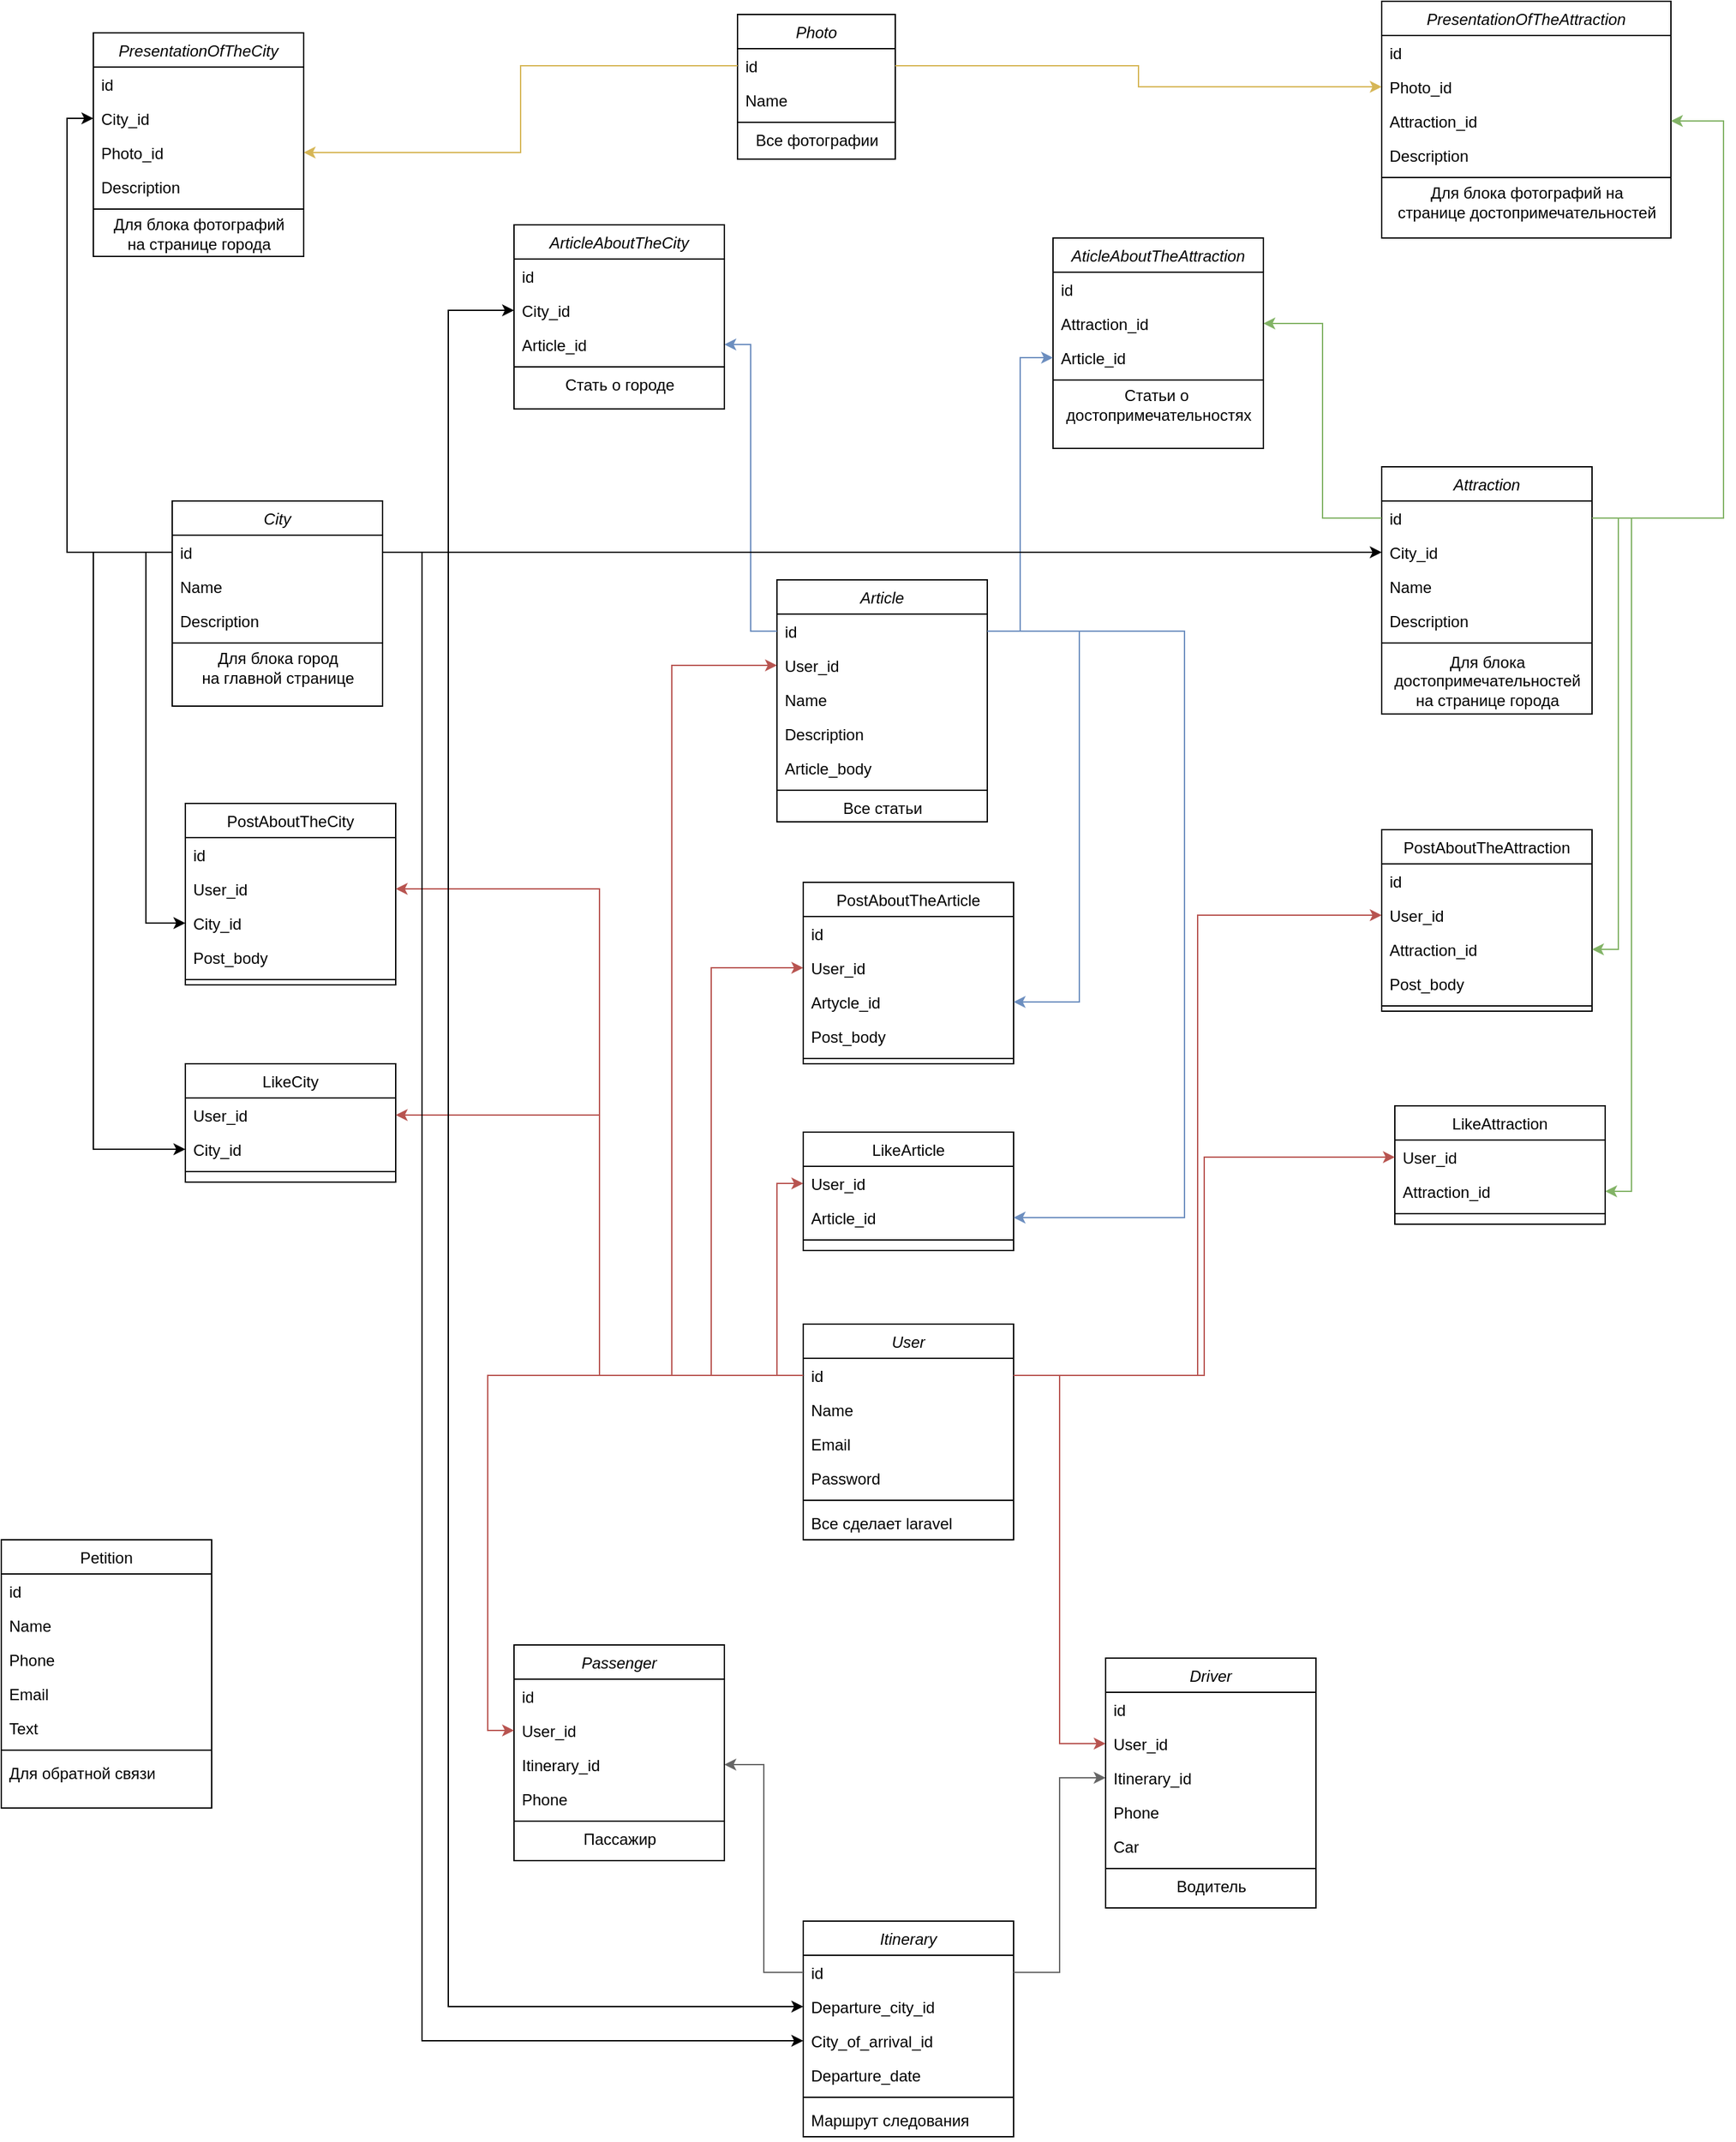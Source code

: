 <mxfile version="17.4.4" type="github">
  <diagram id="C5RBs43oDa-KdzZeNtuy" name="Page-1">
    <mxGraphModel dx="3422" dy="1358" grid="1" gridSize="10" guides="1" tooltips="1" connect="1" arrows="1" fold="1" page="1" pageScale="1" pageWidth="827" pageHeight="1169" math="0" shadow="0">
      <root>
        <mxCell id="WIyWlLk6GJQsqaUBKTNV-0" />
        <mxCell id="WIyWlLk6GJQsqaUBKTNV-1" parent="WIyWlLk6GJQsqaUBKTNV-0" />
        <mxCell id="zkfFHV4jXpPFQw0GAbJ--0" value="User" style="swimlane;fontStyle=2;align=center;verticalAlign=top;childLayout=stackLayout;horizontal=1;startSize=26;horizontalStack=0;resizeParent=1;resizeLast=0;collapsible=1;marginBottom=0;rounded=0;shadow=0;strokeWidth=1;" parent="WIyWlLk6GJQsqaUBKTNV-1" vertex="1">
          <mxGeometry x="80" y="1026" width="160" height="164" as="geometry">
            <mxRectangle x="230" y="140" width="160" height="26" as="alternateBounds" />
          </mxGeometry>
        </mxCell>
        <mxCell id="zkfFHV4jXpPFQw0GAbJ--1" value="id" style="text;align=left;verticalAlign=top;spacingLeft=4;spacingRight=4;overflow=hidden;rotatable=0;points=[[0,0.5],[1,0.5]];portConstraint=eastwest;" parent="zkfFHV4jXpPFQw0GAbJ--0" vertex="1">
          <mxGeometry y="26" width="160" height="26" as="geometry" />
        </mxCell>
        <mxCell id="vi7DNOKmb1YOygzxf6h8-87" value="Name" style="text;align=left;verticalAlign=top;spacingLeft=4;spacingRight=4;overflow=hidden;rotatable=0;points=[[0,0.5],[1,0.5]];portConstraint=eastwest;" vertex="1" parent="zkfFHV4jXpPFQw0GAbJ--0">
          <mxGeometry y="52" width="160" height="26" as="geometry" />
        </mxCell>
        <mxCell id="zkfFHV4jXpPFQw0GAbJ--3" value="Email " style="text;align=left;verticalAlign=top;spacingLeft=4;spacingRight=4;overflow=hidden;rotatable=0;points=[[0,0.5],[1,0.5]];portConstraint=eastwest;rounded=0;shadow=0;html=0;" parent="zkfFHV4jXpPFQw0GAbJ--0" vertex="1">
          <mxGeometry y="78" width="160" height="26" as="geometry" />
        </mxCell>
        <mxCell id="zkfFHV4jXpPFQw0GAbJ--2" value="Password" style="text;align=left;verticalAlign=top;spacingLeft=4;spacingRight=4;overflow=hidden;rotatable=0;points=[[0,0.5],[1,0.5]];portConstraint=eastwest;rounded=0;shadow=0;html=0;" parent="zkfFHV4jXpPFQw0GAbJ--0" vertex="1">
          <mxGeometry y="104" width="160" height="26" as="geometry" />
        </mxCell>
        <mxCell id="zkfFHV4jXpPFQw0GAbJ--4" value="" style="line;html=1;strokeWidth=1;align=left;verticalAlign=middle;spacingTop=-1;spacingLeft=3;spacingRight=3;rotatable=0;labelPosition=right;points=[];portConstraint=eastwest;" parent="zkfFHV4jXpPFQw0GAbJ--0" vertex="1">
          <mxGeometry y="130" width="160" height="8" as="geometry" />
        </mxCell>
        <mxCell id="zkfFHV4jXpPFQw0GAbJ--5" value="Все сделает laravel" style="text;align=left;verticalAlign=top;spacingLeft=4;spacingRight=4;overflow=hidden;rotatable=0;points=[[0,0.5],[1,0.5]];portConstraint=eastwest;" parent="zkfFHV4jXpPFQw0GAbJ--0" vertex="1">
          <mxGeometry y="138" width="160" height="26" as="geometry" />
        </mxCell>
        <mxCell id="zkfFHV4jXpPFQw0GAbJ--6" value="LikeCity" style="swimlane;fontStyle=0;align=center;verticalAlign=top;childLayout=stackLayout;horizontal=1;startSize=26;horizontalStack=0;resizeParent=1;resizeLast=0;collapsible=1;marginBottom=0;rounded=0;shadow=0;strokeWidth=1;" parent="WIyWlLk6GJQsqaUBKTNV-1" vertex="1">
          <mxGeometry x="-390" y="828" width="160" height="90" as="geometry">
            <mxRectangle x="130" y="380" width="160" height="26" as="alternateBounds" />
          </mxGeometry>
        </mxCell>
        <mxCell id="zkfFHV4jXpPFQw0GAbJ--7" value="User_id" style="text;align=left;verticalAlign=top;spacingLeft=4;spacingRight=4;overflow=hidden;rotatable=0;points=[[0,0.5],[1,0.5]];portConstraint=eastwest;" parent="zkfFHV4jXpPFQw0GAbJ--6" vertex="1">
          <mxGeometry y="26" width="160" height="26" as="geometry" />
        </mxCell>
        <mxCell id="zkfFHV4jXpPFQw0GAbJ--8" value="City_id" style="text;align=left;verticalAlign=top;spacingLeft=4;spacingRight=4;overflow=hidden;rotatable=0;points=[[0,0.5],[1,0.5]];portConstraint=eastwest;rounded=0;shadow=0;html=0;" parent="zkfFHV4jXpPFQw0GAbJ--6" vertex="1">
          <mxGeometry y="52" width="160" height="26" as="geometry" />
        </mxCell>
        <mxCell id="zkfFHV4jXpPFQw0GAbJ--9" value="" style="line;html=1;strokeWidth=1;align=left;verticalAlign=middle;spacingTop=-1;spacingLeft=3;spacingRight=3;rotatable=0;labelPosition=right;points=[];portConstraint=eastwest;" parent="zkfFHV4jXpPFQw0GAbJ--6" vertex="1">
          <mxGeometry y="78" width="160" height="8" as="geometry" />
        </mxCell>
        <mxCell id="zkfFHV4jXpPFQw0GAbJ--17" value="Petition" style="swimlane;fontStyle=0;align=center;verticalAlign=top;childLayout=stackLayout;horizontal=1;startSize=26;horizontalStack=0;resizeParent=1;resizeLast=0;collapsible=1;marginBottom=0;rounded=0;shadow=0;strokeWidth=1;" parent="WIyWlLk6GJQsqaUBKTNV-1" vertex="1">
          <mxGeometry x="-530" y="1190" width="160" height="204" as="geometry">
            <mxRectangle x="550" y="140" width="160" height="26" as="alternateBounds" />
          </mxGeometry>
        </mxCell>
        <mxCell id="zkfFHV4jXpPFQw0GAbJ--18" value="id" style="text;align=left;verticalAlign=top;spacingLeft=4;spacingRight=4;overflow=hidden;rotatable=0;points=[[0,0.5],[1,0.5]];portConstraint=eastwest;" parent="zkfFHV4jXpPFQw0GAbJ--17" vertex="1">
          <mxGeometry y="26" width="160" height="26" as="geometry" />
        </mxCell>
        <mxCell id="vi7DNOKmb1YOygzxf6h8-97" value="Name" style="text;align=left;verticalAlign=top;spacingLeft=4;spacingRight=4;overflow=hidden;rotatable=0;points=[[0,0.5],[1,0.5]];portConstraint=eastwest;rounded=0;shadow=0;html=0;" vertex="1" parent="zkfFHV4jXpPFQw0GAbJ--17">
          <mxGeometry y="52" width="160" height="26" as="geometry" />
        </mxCell>
        <mxCell id="zkfFHV4jXpPFQw0GAbJ--19" value="Phone" style="text;align=left;verticalAlign=top;spacingLeft=4;spacingRight=4;overflow=hidden;rotatable=0;points=[[0,0.5],[1,0.5]];portConstraint=eastwest;rounded=0;shadow=0;html=0;" parent="zkfFHV4jXpPFQw0GAbJ--17" vertex="1">
          <mxGeometry y="78" width="160" height="26" as="geometry" />
        </mxCell>
        <mxCell id="zkfFHV4jXpPFQw0GAbJ--20" value="Email" style="text;align=left;verticalAlign=top;spacingLeft=4;spacingRight=4;overflow=hidden;rotatable=0;points=[[0,0.5],[1,0.5]];portConstraint=eastwest;rounded=0;shadow=0;html=0;" parent="zkfFHV4jXpPFQw0GAbJ--17" vertex="1">
          <mxGeometry y="104" width="160" height="26" as="geometry" />
        </mxCell>
        <mxCell id="zkfFHV4jXpPFQw0GAbJ--21" value="Text" style="text;align=left;verticalAlign=top;spacingLeft=4;spacingRight=4;overflow=hidden;rotatable=0;points=[[0,0.5],[1,0.5]];portConstraint=eastwest;rounded=0;shadow=0;html=0;" parent="zkfFHV4jXpPFQw0GAbJ--17" vertex="1">
          <mxGeometry y="130" width="160" height="26" as="geometry" />
        </mxCell>
        <mxCell id="zkfFHV4jXpPFQw0GAbJ--23" value="" style="line;html=1;strokeWidth=1;align=left;verticalAlign=middle;spacingTop=-1;spacingLeft=3;spacingRight=3;rotatable=0;labelPosition=right;points=[];portConstraint=eastwest;" parent="zkfFHV4jXpPFQw0GAbJ--17" vertex="1">
          <mxGeometry y="156" width="160" height="8" as="geometry" />
        </mxCell>
        <mxCell id="zkfFHV4jXpPFQw0GAbJ--25" value="Для обратной связи" style="text;align=left;verticalAlign=top;spacingLeft=4;spacingRight=4;overflow=hidden;rotatable=0;points=[[0,0.5],[1,0.5]];portConstraint=eastwest;" parent="zkfFHV4jXpPFQw0GAbJ--17" vertex="1">
          <mxGeometry y="164" width="160" height="26" as="geometry" />
        </mxCell>
        <mxCell id="vi7DNOKmb1YOygzxf6h8-1" value="City" style="swimlane;fontStyle=2;align=center;verticalAlign=top;childLayout=stackLayout;horizontal=1;startSize=26;horizontalStack=0;resizeParent=1;resizeLast=0;collapsible=1;marginBottom=0;rounded=0;shadow=0;strokeWidth=1;" vertex="1" parent="WIyWlLk6GJQsqaUBKTNV-1">
          <mxGeometry x="-400" y="400" width="160" height="156" as="geometry">
            <mxRectangle x="230" y="140" width="160" height="26" as="alternateBounds" />
          </mxGeometry>
        </mxCell>
        <mxCell id="vi7DNOKmb1YOygzxf6h8-39" value="id" style="text;align=left;verticalAlign=top;spacingLeft=4;spacingRight=4;overflow=hidden;rotatable=0;points=[[0,0.5],[1,0.5]];portConstraint=eastwest;" vertex="1" parent="vi7DNOKmb1YOygzxf6h8-1">
          <mxGeometry y="26" width="160" height="26" as="geometry" />
        </mxCell>
        <mxCell id="vi7DNOKmb1YOygzxf6h8-2" value="Name" style="text;align=left;verticalAlign=top;spacingLeft=4;spacingRight=4;overflow=hidden;rotatable=0;points=[[0,0.5],[1,0.5]];portConstraint=eastwest;" vertex="1" parent="vi7DNOKmb1YOygzxf6h8-1">
          <mxGeometry y="52" width="160" height="26" as="geometry" />
        </mxCell>
        <mxCell id="vi7DNOKmb1YOygzxf6h8-3" value="Description" style="text;align=left;verticalAlign=top;spacingLeft=4;spacingRight=4;overflow=hidden;rotatable=0;points=[[0,0.5],[1,0.5]];portConstraint=eastwest;rounded=0;shadow=0;html=0;" vertex="1" parent="vi7DNOKmb1YOygzxf6h8-1">
          <mxGeometry y="78" width="160" height="26" as="geometry" />
        </mxCell>
        <mxCell id="vi7DNOKmb1YOygzxf6h8-5" value="" style="line;html=1;strokeWidth=1;align=left;verticalAlign=middle;spacingTop=-1;spacingLeft=3;spacingRight=3;rotatable=0;labelPosition=right;points=[];portConstraint=eastwest;" vertex="1" parent="vi7DNOKmb1YOygzxf6h8-1">
          <mxGeometry y="104" width="160" height="8" as="geometry" />
        </mxCell>
        <mxCell id="vi7DNOKmb1YOygzxf6h8-49" value="Для блока&amp;nbsp;город &lt;br&gt;на главной странице" style="text;html=1;align=center;verticalAlign=middle;resizable=0;points=[];autosize=1;strokeColor=none;fillColor=none;" vertex="1" parent="vi7DNOKmb1YOygzxf6h8-1">
          <mxGeometry y="112" width="160" height="30" as="geometry" />
        </mxCell>
        <mxCell id="vi7DNOKmb1YOygzxf6h8-7" value="Photo" style="swimlane;fontStyle=2;align=center;verticalAlign=top;childLayout=stackLayout;horizontal=1;startSize=26;horizontalStack=0;resizeParent=1;resizeLast=0;collapsible=1;marginBottom=0;rounded=0;shadow=0;strokeWidth=1;" vertex="1" parent="WIyWlLk6GJQsqaUBKTNV-1">
          <mxGeometry x="30" y="30" width="120" height="110" as="geometry">
            <mxRectangle x="230" y="140" width="160" height="26" as="alternateBounds" />
          </mxGeometry>
        </mxCell>
        <mxCell id="vi7DNOKmb1YOygzxf6h8-42" value="id" style="text;align=left;verticalAlign=top;spacingLeft=4;spacingRight=4;overflow=hidden;rotatable=0;points=[[0,0.5],[1,0.5]];portConstraint=eastwest;" vertex="1" parent="vi7DNOKmb1YOygzxf6h8-7">
          <mxGeometry y="26" width="120" height="26" as="geometry" />
        </mxCell>
        <mxCell id="vi7DNOKmb1YOygzxf6h8-8" value="Name" style="text;align=left;verticalAlign=top;spacingLeft=4;spacingRight=4;overflow=hidden;rotatable=0;points=[[0,0.5],[1,0.5]];portConstraint=eastwest;" vertex="1" parent="vi7DNOKmb1YOygzxf6h8-7">
          <mxGeometry y="52" width="120" height="26" as="geometry" />
        </mxCell>
        <mxCell id="vi7DNOKmb1YOygzxf6h8-11" value="" style="line;html=1;strokeWidth=1;align=left;verticalAlign=middle;spacingTop=-1;spacingLeft=3;spacingRight=3;rotatable=0;labelPosition=right;points=[];portConstraint=eastwest;" vertex="1" parent="vi7DNOKmb1YOygzxf6h8-7">
          <mxGeometry y="78" width="120" height="8" as="geometry" />
        </mxCell>
        <mxCell id="vi7DNOKmb1YOygzxf6h8-78" value="Все фотографии" style="text;html=1;align=center;verticalAlign=middle;resizable=0;points=[];autosize=1;strokeColor=none;fillColor=none;" vertex="1" parent="vi7DNOKmb1YOygzxf6h8-7">
          <mxGeometry y="86" width="120" height="20" as="geometry" />
        </mxCell>
        <mxCell id="vi7DNOKmb1YOygzxf6h8-12" value="Attraction" style="swimlane;fontStyle=2;align=center;verticalAlign=top;childLayout=stackLayout;horizontal=1;startSize=26;horizontalStack=0;resizeParent=1;resizeLast=0;collapsible=1;marginBottom=0;rounded=0;shadow=0;strokeWidth=1;" vertex="1" parent="WIyWlLk6GJQsqaUBKTNV-1">
          <mxGeometry x="520" y="374" width="160" height="188" as="geometry">
            <mxRectangle x="230" y="140" width="160" height="26" as="alternateBounds" />
          </mxGeometry>
        </mxCell>
        <mxCell id="vi7DNOKmb1YOygzxf6h8-40" value="id" style="text;align=left;verticalAlign=top;spacingLeft=4;spacingRight=4;overflow=hidden;rotatable=0;points=[[0,0.5],[1,0.5]];portConstraint=eastwest;" vertex="1" parent="vi7DNOKmb1YOygzxf6h8-12">
          <mxGeometry y="26" width="160" height="26" as="geometry" />
        </mxCell>
        <mxCell id="vi7DNOKmb1YOygzxf6h8-22" value="City_id" style="text;align=left;verticalAlign=top;spacingLeft=4;spacingRight=4;overflow=hidden;rotatable=0;points=[[0,0.5],[1,0.5]];portConstraint=eastwest;rounded=0;shadow=0;html=0;" vertex="1" parent="vi7DNOKmb1YOygzxf6h8-12">
          <mxGeometry y="52" width="160" height="26" as="geometry" />
        </mxCell>
        <mxCell id="vi7DNOKmb1YOygzxf6h8-13" value="Name" style="text;align=left;verticalAlign=top;spacingLeft=4;spacingRight=4;overflow=hidden;rotatable=0;points=[[0,0.5],[1,0.5]];portConstraint=eastwest;" vertex="1" parent="vi7DNOKmb1YOygzxf6h8-12">
          <mxGeometry y="78" width="160" height="26" as="geometry" />
        </mxCell>
        <mxCell id="vi7DNOKmb1YOygzxf6h8-14" value="Description" style="text;align=left;verticalAlign=top;spacingLeft=4;spacingRight=4;overflow=hidden;rotatable=0;points=[[0,0.5],[1,0.5]];portConstraint=eastwest;rounded=0;shadow=0;html=0;" vertex="1" parent="vi7DNOKmb1YOygzxf6h8-12">
          <mxGeometry y="104" width="160" height="26" as="geometry" />
        </mxCell>
        <mxCell id="vi7DNOKmb1YOygzxf6h8-16" value="" style="line;html=1;strokeWidth=1;align=left;verticalAlign=middle;spacingTop=-1;spacingLeft=3;spacingRight=3;rotatable=0;labelPosition=right;points=[];portConstraint=eastwest;" vertex="1" parent="vi7DNOKmb1YOygzxf6h8-12">
          <mxGeometry y="130" width="160" height="8" as="geometry" />
        </mxCell>
        <mxCell id="vi7DNOKmb1YOygzxf6h8-68" value="Для блока &lt;br&gt;достопримечательностей&lt;br&gt;на странице города" style="text;html=1;align=center;verticalAlign=middle;resizable=0;points=[];autosize=1;strokeColor=none;fillColor=none;" vertex="1" parent="vi7DNOKmb1YOygzxf6h8-12">
          <mxGeometry y="138" width="160" height="50" as="geometry" />
        </mxCell>
        <mxCell id="vi7DNOKmb1YOygzxf6h8-17" value="Article" style="swimlane;fontStyle=2;align=center;verticalAlign=top;childLayout=stackLayout;horizontal=1;startSize=26;horizontalStack=0;resizeParent=1;resizeLast=0;collapsible=1;marginBottom=0;rounded=0;shadow=0;strokeWidth=1;" vertex="1" parent="WIyWlLk6GJQsqaUBKTNV-1">
          <mxGeometry x="60" y="460" width="160" height="184" as="geometry">
            <mxRectangle x="230" y="140" width="160" height="26" as="alternateBounds" />
          </mxGeometry>
        </mxCell>
        <mxCell id="vi7DNOKmb1YOygzxf6h8-43" value="id" style="text;align=left;verticalAlign=top;spacingLeft=4;spacingRight=4;overflow=hidden;rotatable=0;points=[[0,0.5],[1,0.5]];portConstraint=eastwest;" vertex="1" parent="vi7DNOKmb1YOygzxf6h8-17">
          <mxGeometry y="26" width="160" height="26" as="geometry" />
        </mxCell>
        <mxCell id="vi7DNOKmb1YOygzxf6h8-149" value="User_id" style="text;align=left;verticalAlign=top;spacingLeft=4;spacingRight=4;overflow=hidden;rotatable=0;points=[[0,0.5],[1,0.5]];portConstraint=eastwest;" vertex="1" parent="vi7DNOKmb1YOygzxf6h8-17">
          <mxGeometry y="52" width="160" height="26" as="geometry" />
        </mxCell>
        <mxCell id="vi7DNOKmb1YOygzxf6h8-18" value="Name" style="text;align=left;verticalAlign=top;spacingLeft=4;spacingRight=4;overflow=hidden;rotatable=0;points=[[0,0.5],[1,0.5]];portConstraint=eastwest;" vertex="1" parent="vi7DNOKmb1YOygzxf6h8-17">
          <mxGeometry y="78" width="160" height="26" as="geometry" />
        </mxCell>
        <mxCell id="vi7DNOKmb1YOygzxf6h8-19" value="Description" style="text;align=left;verticalAlign=top;spacingLeft=4;spacingRight=4;overflow=hidden;rotatable=0;points=[[0,0.5],[1,0.5]];portConstraint=eastwest;rounded=0;shadow=0;html=0;" vertex="1" parent="vi7DNOKmb1YOygzxf6h8-17">
          <mxGeometry y="104" width="160" height="26" as="geometry" />
        </mxCell>
        <mxCell id="vi7DNOKmb1YOygzxf6h8-20" value="Article_body" style="text;align=left;verticalAlign=top;spacingLeft=4;spacingRight=4;overflow=hidden;rotatable=0;points=[[0,0.5],[1,0.5]];portConstraint=eastwest;rounded=0;shadow=0;html=0;" vertex="1" parent="vi7DNOKmb1YOygzxf6h8-17">
          <mxGeometry y="130" width="160" height="26" as="geometry" />
        </mxCell>
        <mxCell id="vi7DNOKmb1YOygzxf6h8-21" value="" style="line;html=1;strokeWidth=1;align=left;verticalAlign=middle;spacingTop=-1;spacingLeft=3;spacingRight=3;rotatable=0;labelPosition=right;points=[];portConstraint=eastwest;" vertex="1" parent="vi7DNOKmb1YOygzxf6h8-17">
          <mxGeometry y="156" width="160" height="8" as="geometry" />
        </mxCell>
        <mxCell id="vi7DNOKmb1YOygzxf6h8-79" value="Все статьи" style="text;html=1;align=center;verticalAlign=middle;resizable=0;points=[];autosize=1;strokeColor=none;fillColor=none;" vertex="1" parent="vi7DNOKmb1YOygzxf6h8-17">
          <mxGeometry y="164" width="160" height="20" as="geometry" />
        </mxCell>
        <mxCell id="vi7DNOKmb1YOygzxf6h8-24" value="PresentationOfTheCity" style="swimlane;fontStyle=2;align=center;verticalAlign=top;childLayout=stackLayout;horizontal=1;startSize=26;horizontalStack=0;resizeParent=1;resizeLast=0;collapsible=1;marginBottom=0;rounded=0;shadow=0;strokeWidth=1;" vertex="1" parent="WIyWlLk6GJQsqaUBKTNV-1">
          <mxGeometry x="-460" y="44" width="160" height="170" as="geometry">
            <mxRectangle x="230" y="140" width="160" height="26" as="alternateBounds" />
          </mxGeometry>
        </mxCell>
        <mxCell id="vi7DNOKmb1YOygzxf6h8-25" value="id" style="text;align=left;verticalAlign=top;spacingLeft=4;spacingRight=4;overflow=hidden;rotatable=0;points=[[0,0.5],[1,0.5]];portConstraint=eastwest;" vertex="1" parent="vi7DNOKmb1YOygzxf6h8-24">
          <mxGeometry y="26" width="160" height="26" as="geometry" />
        </mxCell>
        <mxCell id="vi7DNOKmb1YOygzxf6h8-27" value="City_id" style="text;align=left;verticalAlign=top;spacingLeft=4;spacingRight=4;overflow=hidden;rotatable=0;points=[[0,0.5],[1,0.5]];portConstraint=eastwest;rounded=0;shadow=0;html=0;" vertex="1" parent="vi7DNOKmb1YOygzxf6h8-24">
          <mxGeometry y="52" width="160" height="26" as="geometry" />
        </mxCell>
        <mxCell id="vi7DNOKmb1YOygzxf6h8-28" value="Photo_id" style="text;align=left;verticalAlign=top;spacingLeft=4;spacingRight=4;overflow=hidden;rotatable=0;points=[[0,0.5],[1,0.5]];portConstraint=eastwest;rounded=0;shadow=0;html=0;" vertex="1" parent="vi7DNOKmb1YOygzxf6h8-24">
          <mxGeometry y="78" width="160" height="26" as="geometry" />
        </mxCell>
        <mxCell id="vi7DNOKmb1YOygzxf6h8-26" value="Description" style="text;align=left;verticalAlign=top;spacingLeft=4;spacingRight=4;overflow=hidden;rotatable=0;points=[[0,0.5],[1,0.5]];portConstraint=eastwest;rounded=0;shadow=0;html=0;" vertex="1" parent="vi7DNOKmb1YOygzxf6h8-24">
          <mxGeometry y="104" width="160" height="26" as="geometry" />
        </mxCell>
        <mxCell id="vi7DNOKmb1YOygzxf6h8-29" value="" style="line;html=1;strokeWidth=1;align=left;verticalAlign=middle;spacingTop=-1;spacingLeft=3;spacingRight=3;rotatable=0;labelPosition=right;points=[];portConstraint=eastwest;" vertex="1" parent="vi7DNOKmb1YOygzxf6h8-24">
          <mxGeometry y="130" width="160" height="8" as="geometry" />
        </mxCell>
        <mxCell id="vi7DNOKmb1YOygzxf6h8-44" value="Для блока фотографий &lt;br&gt;на странице города" style="text;html=1;align=center;verticalAlign=middle;resizable=0;points=[];autosize=1;strokeColor=none;fillColor=none;" vertex="1" parent="vi7DNOKmb1YOygzxf6h8-24">
          <mxGeometry y="138" width="160" height="30" as="geometry" />
        </mxCell>
        <mxCell id="vi7DNOKmb1YOygzxf6h8-30" value="AticleAboutTheAttraction" style="swimlane;fontStyle=2;align=center;verticalAlign=top;childLayout=stackLayout;horizontal=1;startSize=26;horizontalStack=0;resizeParent=1;resizeLast=0;collapsible=1;marginBottom=0;rounded=0;shadow=0;strokeWidth=1;" vertex="1" parent="WIyWlLk6GJQsqaUBKTNV-1">
          <mxGeometry x="270" y="200" width="160" height="160" as="geometry">
            <mxRectangle x="230" y="140" width="160" height="26" as="alternateBounds" />
          </mxGeometry>
        </mxCell>
        <mxCell id="vi7DNOKmb1YOygzxf6h8-41" value="id" style="text;align=left;verticalAlign=top;spacingLeft=4;spacingRight=4;overflow=hidden;rotatable=0;points=[[0,0.5],[1,0.5]];portConstraint=eastwest;" vertex="1" parent="vi7DNOKmb1YOygzxf6h8-30">
          <mxGeometry y="26" width="160" height="26" as="geometry" />
        </mxCell>
        <mxCell id="vi7DNOKmb1YOygzxf6h8-33" value="Attraction_id" style="text;align=left;verticalAlign=top;spacingLeft=4;spacingRight=4;overflow=hidden;rotatable=0;points=[[0,0.5],[1,0.5]];portConstraint=eastwest;rounded=0;shadow=0;html=0;" vertex="1" parent="vi7DNOKmb1YOygzxf6h8-30">
          <mxGeometry y="52" width="160" height="26" as="geometry" />
        </mxCell>
        <mxCell id="vi7DNOKmb1YOygzxf6h8-34" value="Article_id" style="text;align=left;verticalAlign=top;spacingLeft=4;spacingRight=4;overflow=hidden;rotatable=0;points=[[0,0.5],[1,0.5]];portConstraint=eastwest;rounded=0;shadow=0;html=0;" vertex="1" parent="vi7DNOKmb1YOygzxf6h8-30">
          <mxGeometry y="78" width="160" height="26" as="geometry" />
        </mxCell>
        <mxCell id="vi7DNOKmb1YOygzxf6h8-35" value="" style="line;html=1;strokeWidth=1;align=left;verticalAlign=middle;spacingTop=-1;spacingLeft=3;spacingRight=3;rotatable=0;labelPosition=right;points=[];portConstraint=eastwest;" vertex="1" parent="vi7DNOKmb1YOygzxf6h8-30">
          <mxGeometry y="104" width="160" height="8" as="geometry" />
        </mxCell>
        <mxCell id="vi7DNOKmb1YOygzxf6h8-84" value="Статьи о&amp;nbsp;&lt;br&gt;достопримечательностях" style="text;html=1;align=center;verticalAlign=middle;resizable=0;points=[];autosize=1;strokeColor=none;fillColor=none;" vertex="1" parent="vi7DNOKmb1YOygzxf6h8-30">
          <mxGeometry y="112" width="160" height="30" as="geometry" />
        </mxCell>
        <mxCell id="vi7DNOKmb1YOygzxf6h8-53" value="PresentationOfTheAttraction" style="swimlane;fontStyle=2;align=center;verticalAlign=top;childLayout=stackLayout;horizontal=1;startSize=26;horizontalStack=0;resizeParent=1;resizeLast=0;collapsible=1;marginBottom=0;rounded=0;shadow=0;strokeWidth=1;" vertex="1" parent="WIyWlLk6GJQsqaUBKTNV-1">
          <mxGeometry x="520" y="20" width="220" height="180" as="geometry">
            <mxRectangle x="230" y="140" width="160" height="26" as="alternateBounds" />
          </mxGeometry>
        </mxCell>
        <mxCell id="vi7DNOKmb1YOygzxf6h8-54" value="id" style="text;align=left;verticalAlign=top;spacingLeft=4;spacingRight=4;overflow=hidden;rotatable=0;points=[[0,0.5],[1,0.5]];portConstraint=eastwest;" vertex="1" parent="vi7DNOKmb1YOygzxf6h8-53">
          <mxGeometry y="26" width="220" height="26" as="geometry" />
        </mxCell>
        <mxCell id="vi7DNOKmb1YOygzxf6h8-56" value="Photo_id" style="text;align=left;verticalAlign=top;spacingLeft=4;spacingRight=4;overflow=hidden;rotatable=0;points=[[0,0.5],[1,0.5]];portConstraint=eastwest;rounded=0;shadow=0;html=0;" vertex="1" parent="vi7DNOKmb1YOygzxf6h8-53">
          <mxGeometry y="52" width="220" height="26" as="geometry" />
        </mxCell>
        <mxCell id="vi7DNOKmb1YOygzxf6h8-55" value="Attraction_id" style="text;align=left;verticalAlign=top;spacingLeft=4;spacingRight=4;overflow=hidden;rotatable=0;points=[[0,0.5],[1,0.5]];portConstraint=eastwest;rounded=0;shadow=0;html=0;" vertex="1" parent="vi7DNOKmb1YOygzxf6h8-53">
          <mxGeometry y="78" width="220" height="26" as="geometry" />
        </mxCell>
        <mxCell id="vi7DNOKmb1YOygzxf6h8-57" value="Description" style="text;align=left;verticalAlign=top;spacingLeft=4;spacingRight=4;overflow=hidden;rotatable=0;points=[[0,0.5],[1,0.5]];portConstraint=eastwest;rounded=0;shadow=0;html=0;" vertex="1" parent="vi7DNOKmb1YOygzxf6h8-53">
          <mxGeometry y="104" width="220" height="26" as="geometry" />
        </mxCell>
        <mxCell id="vi7DNOKmb1YOygzxf6h8-58" value="" style="line;html=1;strokeWidth=1;align=left;verticalAlign=middle;spacingTop=-1;spacingLeft=3;spacingRight=3;rotatable=0;labelPosition=right;points=[];portConstraint=eastwest;" vertex="1" parent="vi7DNOKmb1YOygzxf6h8-53">
          <mxGeometry y="130" width="220" height="8" as="geometry" />
        </mxCell>
        <mxCell id="vi7DNOKmb1YOygzxf6h8-59" value="Для блока фотографий&amp;nbsp;на &lt;br&gt;странице достопримечательностей" style="text;html=1;align=center;verticalAlign=middle;resizable=0;points=[];autosize=1;strokeColor=none;fillColor=none;" vertex="1" parent="vi7DNOKmb1YOygzxf6h8-53">
          <mxGeometry y="138" width="220" height="30" as="geometry" />
        </mxCell>
        <mxCell id="vi7DNOKmb1YOygzxf6h8-63" style="edgeStyle=orthogonalEdgeStyle;rounded=0;orthogonalLoop=1;jettySize=auto;html=1;exitX=0;exitY=0.5;exitDx=0;exitDy=0;entryX=1;entryY=0.5;entryDx=0;entryDy=0;fillColor=#fff2cc;strokeColor=#d6b656;" edge="1" parent="WIyWlLk6GJQsqaUBKTNV-1" source="vi7DNOKmb1YOygzxf6h8-42" target="vi7DNOKmb1YOygzxf6h8-28">
          <mxGeometry relative="1" as="geometry" />
        </mxCell>
        <mxCell id="vi7DNOKmb1YOygzxf6h8-65" style="edgeStyle=orthogonalEdgeStyle;rounded=0;orthogonalLoop=1;jettySize=auto;html=1;exitX=1;exitY=0.5;exitDx=0;exitDy=0;entryX=0;entryY=0.5;entryDx=0;entryDy=0;fillColor=#fff2cc;strokeColor=#d6b656;" edge="1" parent="WIyWlLk6GJQsqaUBKTNV-1" source="vi7DNOKmb1YOygzxf6h8-42" target="vi7DNOKmb1YOygzxf6h8-56">
          <mxGeometry relative="1" as="geometry" />
        </mxCell>
        <mxCell id="vi7DNOKmb1YOygzxf6h8-69" value="ArticleAboutTheCity" style="swimlane;fontStyle=2;align=center;verticalAlign=top;childLayout=stackLayout;horizontal=1;startSize=26;horizontalStack=0;resizeParent=1;resizeLast=0;collapsible=1;marginBottom=0;rounded=0;shadow=0;strokeWidth=1;" vertex="1" parent="WIyWlLk6GJQsqaUBKTNV-1">
          <mxGeometry x="-140" y="190" width="160" height="140" as="geometry">
            <mxRectangle x="230" y="140" width="160" height="26" as="alternateBounds" />
          </mxGeometry>
        </mxCell>
        <mxCell id="vi7DNOKmb1YOygzxf6h8-70" value="id" style="text;align=left;verticalAlign=top;spacingLeft=4;spacingRight=4;overflow=hidden;rotatable=0;points=[[0,0.5],[1,0.5]];portConstraint=eastwest;" vertex="1" parent="vi7DNOKmb1YOygzxf6h8-69">
          <mxGeometry y="26" width="160" height="26" as="geometry" />
        </mxCell>
        <mxCell id="vi7DNOKmb1YOygzxf6h8-71" value="City_id" style="text;align=left;verticalAlign=top;spacingLeft=4;spacingRight=4;overflow=hidden;rotatable=0;points=[[0,0.5],[1,0.5]];portConstraint=eastwest;rounded=0;shadow=0;html=0;" vertex="1" parent="vi7DNOKmb1YOygzxf6h8-69">
          <mxGeometry y="52" width="160" height="26" as="geometry" />
        </mxCell>
        <mxCell id="vi7DNOKmb1YOygzxf6h8-72" value="Article_id" style="text;align=left;verticalAlign=top;spacingLeft=4;spacingRight=4;overflow=hidden;rotatable=0;points=[[0,0.5],[1,0.5]];portConstraint=eastwest;rounded=0;shadow=0;html=0;" vertex="1" parent="vi7DNOKmb1YOygzxf6h8-69">
          <mxGeometry y="78" width="160" height="26" as="geometry" />
        </mxCell>
        <mxCell id="vi7DNOKmb1YOygzxf6h8-75" value="" style="line;html=1;strokeWidth=1;align=left;verticalAlign=middle;spacingTop=-1;spacingLeft=3;spacingRight=3;rotatable=0;labelPosition=right;points=[];portConstraint=eastwest;" vertex="1" parent="vi7DNOKmb1YOygzxf6h8-69">
          <mxGeometry y="104" width="160" height="8" as="geometry" />
        </mxCell>
        <mxCell id="vi7DNOKmb1YOygzxf6h8-85" value="Стать о городе" style="text;html=1;align=center;verticalAlign=middle;resizable=0;points=[];autosize=1;strokeColor=none;fillColor=none;" vertex="1" parent="vi7DNOKmb1YOygzxf6h8-69">
          <mxGeometry y="112" width="160" height="20" as="geometry" />
        </mxCell>
        <mxCell id="vi7DNOKmb1YOygzxf6h8-98" value="LikeArticle" style="swimlane;fontStyle=0;align=center;verticalAlign=top;childLayout=stackLayout;horizontal=1;startSize=26;horizontalStack=0;resizeParent=1;resizeLast=0;collapsible=1;marginBottom=0;rounded=0;shadow=0;strokeWidth=1;" vertex="1" parent="WIyWlLk6GJQsqaUBKTNV-1">
          <mxGeometry x="80" y="880" width="160" height="90" as="geometry">
            <mxRectangle x="130" y="380" width="160" height="26" as="alternateBounds" />
          </mxGeometry>
        </mxCell>
        <mxCell id="vi7DNOKmb1YOygzxf6h8-99" value="User_id" style="text;align=left;verticalAlign=top;spacingLeft=4;spacingRight=4;overflow=hidden;rotatable=0;points=[[0,0.5],[1,0.5]];portConstraint=eastwest;" vertex="1" parent="vi7DNOKmb1YOygzxf6h8-98">
          <mxGeometry y="26" width="160" height="26" as="geometry" />
        </mxCell>
        <mxCell id="vi7DNOKmb1YOygzxf6h8-100" value="Article_id" style="text;align=left;verticalAlign=top;spacingLeft=4;spacingRight=4;overflow=hidden;rotatable=0;points=[[0,0.5],[1,0.5]];portConstraint=eastwest;rounded=0;shadow=0;html=0;" vertex="1" parent="vi7DNOKmb1YOygzxf6h8-98">
          <mxGeometry y="52" width="160" height="26" as="geometry" />
        </mxCell>
        <mxCell id="vi7DNOKmb1YOygzxf6h8-101" value="" style="line;html=1;strokeWidth=1;align=left;verticalAlign=middle;spacingTop=-1;spacingLeft=3;spacingRight=3;rotatable=0;labelPosition=right;points=[];portConstraint=eastwest;" vertex="1" parent="vi7DNOKmb1YOygzxf6h8-98">
          <mxGeometry y="78" width="160" height="8" as="geometry" />
        </mxCell>
        <mxCell id="vi7DNOKmb1YOygzxf6h8-104" value="LikeAttraction" style="swimlane;fontStyle=0;align=center;verticalAlign=top;childLayout=stackLayout;horizontal=1;startSize=26;horizontalStack=0;resizeParent=1;resizeLast=0;collapsible=1;marginBottom=0;rounded=0;shadow=0;strokeWidth=1;" vertex="1" parent="WIyWlLk6GJQsqaUBKTNV-1">
          <mxGeometry x="530" y="860" width="160" height="90" as="geometry">
            <mxRectangle x="130" y="380" width="160" height="26" as="alternateBounds" />
          </mxGeometry>
        </mxCell>
        <mxCell id="vi7DNOKmb1YOygzxf6h8-105" value="User_id" style="text;align=left;verticalAlign=top;spacingLeft=4;spacingRight=4;overflow=hidden;rotatable=0;points=[[0,0.5],[1,0.5]];portConstraint=eastwest;" vertex="1" parent="vi7DNOKmb1YOygzxf6h8-104">
          <mxGeometry y="26" width="160" height="26" as="geometry" />
        </mxCell>
        <mxCell id="vi7DNOKmb1YOygzxf6h8-106" value="Attraction_id" style="text;align=left;verticalAlign=top;spacingLeft=4;spacingRight=4;overflow=hidden;rotatable=0;points=[[0,0.5],[1,0.5]];portConstraint=eastwest;rounded=0;shadow=0;html=0;" vertex="1" parent="vi7DNOKmb1YOygzxf6h8-104">
          <mxGeometry y="52" width="160" height="26" as="geometry" />
        </mxCell>
        <mxCell id="vi7DNOKmb1YOygzxf6h8-107" value="" style="line;html=1;strokeWidth=1;align=left;verticalAlign=middle;spacingTop=-1;spacingLeft=3;spacingRight=3;rotatable=0;labelPosition=right;points=[];portConstraint=eastwest;" vertex="1" parent="vi7DNOKmb1YOygzxf6h8-104">
          <mxGeometry y="78" width="160" height="8" as="geometry" />
        </mxCell>
        <mxCell id="vi7DNOKmb1YOygzxf6h8-110" value="PostAboutTheCity" style="swimlane;fontStyle=0;align=center;verticalAlign=top;childLayout=stackLayout;horizontal=1;startSize=26;horizontalStack=0;resizeParent=1;resizeLast=0;collapsible=1;marginBottom=0;rounded=0;shadow=0;strokeWidth=1;" vertex="1" parent="WIyWlLk6GJQsqaUBKTNV-1">
          <mxGeometry x="-390" y="630" width="160" height="138" as="geometry">
            <mxRectangle x="130" y="380" width="160" height="26" as="alternateBounds" />
          </mxGeometry>
        </mxCell>
        <mxCell id="vi7DNOKmb1YOygzxf6h8-111" value="id" style="text;align=left;verticalAlign=top;spacingLeft=4;spacingRight=4;overflow=hidden;rotatable=0;points=[[0,0.5],[1,0.5]];portConstraint=eastwest;" vertex="1" parent="vi7DNOKmb1YOygzxf6h8-110">
          <mxGeometry y="26" width="160" height="26" as="geometry" />
        </mxCell>
        <mxCell id="vi7DNOKmb1YOygzxf6h8-115" value="User_id" style="text;align=left;verticalAlign=top;spacingLeft=4;spacingRight=4;overflow=hidden;rotatable=0;points=[[0,0.5],[1,0.5]];portConstraint=eastwest;" vertex="1" parent="vi7DNOKmb1YOygzxf6h8-110">
          <mxGeometry y="52" width="160" height="26" as="geometry" />
        </mxCell>
        <mxCell id="vi7DNOKmb1YOygzxf6h8-114" value="City_id" style="text;align=left;verticalAlign=top;spacingLeft=4;spacingRight=4;overflow=hidden;rotatable=0;points=[[0,0.5],[1,0.5]];portConstraint=eastwest;rounded=0;shadow=0;html=0;" vertex="1" parent="vi7DNOKmb1YOygzxf6h8-110">
          <mxGeometry y="78" width="160" height="26" as="geometry" />
        </mxCell>
        <mxCell id="vi7DNOKmb1YOygzxf6h8-112" value="Post_body" style="text;align=left;verticalAlign=top;spacingLeft=4;spacingRight=4;overflow=hidden;rotatable=0;points=[[0,0.5],[1,0.5]];portConstraint=eastwest;rounded=0;shadow=0;html=0;" vertex="1" parent="vi7DNOKmb1YOygzxf6h8-110">
          <mxGeometry y="104" width="160" height="26" as="geometry" />
        </mxCell>
        <mxCell id="vi7DNOKmb1YOygzxf6h8-113" value="" style="line;html=1;strokeWidth=1;align=left;verticalAlign=middle;spacingTop=-1;spacingLeft=3;spacingRight=3;rotatable=0;labelPosition=right;points=[];portConstraint=eastwest;" vertex="1" parent="vi7DNOKmb1YOygzxf6h8-110">
          <mxGeometry y="130" width="160" height="8" as="geometry" />
        </mxCell>
        <mxCell id="vi7DNOKmb1YOygzxf6h8-116" value="PostAboutTheArticle" style="swimlane;fontStyle=0;align=center;verticalAlign=top;childLayout=stackLayout;horizontal=1;startSize=26;horizontalStack=0;resizeParent=1;resizeLast=0;collapsible=1;marginBottom=0;rounded=0;shadow=0;strokeWidth=1;" vertex="1" parent="WIyWlLk6GJQsqaUBKTNV-1">
          <mxGeometry x="80" y="690" width="160" height="138" as="geometry">
            <mxRectangle x="130" y="380" width="160" height="26" as="alternateBounds" />
          </mxGeometry>
        </mxCell>
        <mxCell id="vi7DNOKmb1YOygzxf6h8-117" value="id" style="text;align=left;verticalAlign=top;spacingLeft=4;spacingRight=4;overflow=hidden;rotatable=0;points=[[0,0.5],[1,0.5]];portConstraint=eastwest;" vertex="1" parent="vi7DNOKmb1YOygzxf6h8-116">
          <mxGeometry y="26" width="160" height="26" as="geometry" />
        </mxCell>
        <mxCell id="vi7DNOKmb1YOygzxf6h8-118" value="User_id" style="text;align=left;verticalAlign=top;spacingLeft=4;spacingRight=4;overflow=hidden;rotatable=0;points=[[0,0.5],[1,0.5]];portConstraint=eastwest;" vertex="1" parent="vi7DNOKmb1YOygzxf6h8-116">
          <mxGeometry y="52" width="160" height="26" as="geometry" />
        </mxCell>
        <mxCell id="vi7DNOKmb1YOygzxf6h8-119" value="Artycle_id" style="text;align=left;verticalAlign=top;spacingLeft=4;spacingRight=4;overflow=hidden;rotatable=0;points=[[0,0.5],[1,0.5]];portConstraint=eastwest;rounded=0;shadow=0;html=0;" vertex="1" parent="vi7DNOKmb1YOygzxf6h8-116">
          <mxGeometry y="78" width="160" height="26" as="geometry" />
        </mxCell>
        <mxCell id="vi7DNOKmb1YOygzxf6h8-120" value="Post_body" style="text;align=left;verticalAlign=top;spacingLeft=4;spacingRight=4;overflow=hidden;rotatable=0;points=[[0,0.5],[1,0.5]];portConstraint=eastwest;rounded=0;shadow=0;html=0;" vertex="1" parent="vi7DNOKmb1YOygzxf6h8-116">
          <mxGeometry y="104" width="160" height="26" as="geometry" />
        </mxCell>
        <mxCell id="vi7DNOKmb1YOygzxf6h8-121" value="" style="line;html=1;strokeWidth=1;align=left;verticalAlign=middle;spacingTop=-1;spacingLeft=3;spacingRight=3;rotatable=0;labelPosition=right;points=[];portConstraint=eastwest;" vertex="1" parent="vi7DNOKmb1YOygzxf6h8-116">
          <mxGeometry y="130" width="160" height="8" as="geometry" />
        </mxCell>
        <mxCell id="vi7DNOKmb1YOygzxf6h8-131" value="PostAboutTheAttraction" style="swimlane;fontStyle=0;align=center;verticalAlign=top;childLayout=stackLayout;horizontal=1;startSize=26;horizontalStack=0;resizeParent=1;resizeLast=0;collapsible=1;marginBottom=0;rounded=0;shadow=0;strokeWidth=1;" vertex="1" parent="WIyWlLk6GJQsqaUBKTNV-1">
          <mxGeometry x="520" y="650" width="160" height="138" as="geometry">
            <mxRectangle x="130" y="380" width="160" height="26" as="alternateBounds" />
          </mxGeometry>
        </mxCell>
        <mxCell id="vi7DNOKmb1YOygzxf6h8-132" value="id" style="text;align=left;verticalAlign=top;spacingLeft=4;spacingRight=4;overflow=hidden;rotatable=0;points=[[0,0.5],[1,0.5]];portConstraint=eastwest;" vertex="1" parent="vi7DNOKmb1YOygzxf6h8-131">
          <mxGeometry y="26" width="160" height="26" as="geometry" />
        </mxCell>
        <mxCell id="vi7DNOKmb1YOygzxf6h8-133" value="User_id" style="text;align=left;verticalAlign=top;spacingLeft=4;spacingRight=4;overflow=hidden;rotatable=0;points=[[0,0.5],[1,0.5]];portConstraint=eastwest;" vertex="1" parent="vi7DNOKmb1YOygzxf6h8-131">
          <mxGeometry y="52" width="160" height="26" as="geometry" />
        </mxCell>
        <mxCell id="vi7DNOKmb1YOygzxf6h8-134" value="Attraction_id" style="text;align=left;verticalAlign=top;spacingLeft=4;spacingRight=4;overflow=hidden;rotatable=0;points=[[0,0.5],[1,0.5]];portConstraint=eastwest;rounded=0;shadow=0;html=0;" vertex="1" parent="vi7DNOKmb1YOygzxf6h8-131">
          <mxGeometry y="78" width="160" height="26" as="geometry" />
        </mxCell>
        <mxCell id="vi7DNOKmb1YOygzxf6h8-135" value="Post_body" style="text;align=left;verticalAlign=top;spacingLeft=4;spacingRight=4;overflow=hidden;rotatable=0;points=[[0,0.5],[1,0.5]];portConstraint=eastwest;rounded=0;shadow=0;html=0;" vertex="1" parent="vi7DNOKmb1YOygzxf6h8-131">
          <mxGeometry y="104" width="160" height="26" as="geometry" />
        </mxCell>
        <mxCell id="vi7DNOKmb1YOygzxf6h8-136" value="" style="line;html=1;strokeWidth=1;align=left;verticalAlign=middle;spacingTop=-1;spacingLeft=3;spacingRight=3;rotatable=0;labelPosition=right;points=[];portConstraint=eastwest;" vertex="1" parent="vi7DNOKmb1YOygzxf6h8-131">
          <mxGeometry y="130" width="160" height="8" as="geometry" />
        </mxCell>
        <mxCell id="vi7DNOKmb1YOygzxf6h8-158" style="edgeStyle=orthogonalEdgeStyle;rounded=0;orthogonalLoop=1;jettySize=auto;html=1;exitX=1;exitY=0.5;exitDx=0;exitDy=0;entryX=1;entryY=0.5;entryDx=0;entryDy=0;fillColor=#d5e8d4;strokeColor=#82b366;" edge="1" parent="WIyWlLk6GJQsqaUBKTNV-1" source="vi7DNOKmb1YOygzxf6h8-40" target="vi7DNOKmb1YOygzxf6h8-55">
          <mxGeometry relative="1" as="geometry">
            <Array as="points">
              <mxPoint x="780" y="413" />
              <mxPoint x="780" y="111" />
            </Array>
          </mxGeometry>
        </mxCell>
        <mxCell id="vi7DNOKmb1YOygzxf6h8-160" style="edgeStyle=orthogonalEdgeStyle;rounded=0;orthogonalLoop=1;jettySize=auto;html=1;exitX=0;exitY=0.5;exitDx=0;exitDy=0;entryX=1;entryY=0.5;entryDx=0;entryDy=0;fillColor=#d5e8d4;strokeColor=#82b366;" edge="1" parent="WIyWlLk6GJQsqaUBKTNV-1" source="vi7DNOKmb1YOygzxf6h8-40" target="vi7DNOKmb1YOygzxf6h8-33">
          <mxGeometry relative="1" as="geometry" />
        </mxCell>
        <mxCell id="vi7DNOKmb1YOygzxf6h8-161" style="edgeStyle=orthogonalEdgeStyle;rounded=0;orthogonalLoop=1;jettySize=auto;html=1;exitX=1;exitY=0.5;exitDx=0;exitDy=0;entryX=0;entryY=0.5;entryDx=0;entryDy=0;" edge="1" parent="WIyWlLk6GJQsqaUBKTNV-1" source="vi7DNOKmb1YOygzxf6h8-39" target="vi7DNOKmb1YOygzxf6h8-71">
          <mxGeometry relative="1" as="geometry" />
        </mxCell>
        <mxCell id="vi7DNOKmb1YOygzxf6h8-162" style="edgeStyle=orthogonalEdgeStyle;rounded=0;orthogonalLoop=1;jettySize=auto;html=1;exitX=0;exitY=0.5;exitDx=0;exitDy=0;entryX=0;entryY=0.5;entryDx=0;entryDy=0;" edge="1" parent="WIyWlLk6GJQsqaUBKTNV-1" source="vi7DNOKmb1YOygzxf6h8-39" target="vi7DNOKmb1YOygzxf6h8-27">
          <mxGeometry relative="1" as="geometry" />
        </mxCell>
        <mxCell id="vi7DNOKmb1YOygzxf6h8-163" style="edgeStyle=orthogonalEdgeStyle;rounded=0;orthogonalLoop=1;jettySize=auto;html=1;exitX=0;exitY=0.5;exitDx=0;exitDy=0;entryX=1;entryY=0.5;entryDx=0;entryDy=0;fillColor=#dae8fc;strokeColor=#6c8ebf;" edge="1" parent="WIyWlLk6GJQsqaUBKTNV-1" source="vi7DNOKmb1YOygzxf6h8-43" target="vi7DNOKmb1YOygzxf6h8-72">
          <mxGeometry relative="1" as="geometry" />
        </mxCell>
        <mxCell id="vi7DNOKmb1YOygzxf6h8-164" style="edgeStyle=orthogonalEdgeStyle;rounded=0;orthogonalLoop=1;jettySize=auto;html=1;exitX=1;exitY=0.5;exitDx=0;exitDy=0;entryX=0;entryY=0.5;entryDx=0;entryDy=0;fillColor=#dae8fc;strokeColor=#6c8ebf;" edge="1" parent="WIyWlLk6GJQsqaUBKTNV-1" source="vi7DNOKmb1YOygzxf6h8-43" target="vi7DNOKmb1YOygzxf6h8-34">
          <mxGeometry relative="1" as="geometry" />
        </mxCell>
        <mxCell id="vi7DNOKmb1YOygzxf6h8-165" style="edgeStyle=orthogonalEdgeStyle;rounded=0;orthogonalLoop=1;jettySize=auto;html=1;exitX=0;exitY=0.5;exitDx=0;exitDy=0;entryX=0;entryY=0.5;entryDx=0;entryDy=0;fillColor=#f8cecc;strokeColor=#b85450;" edge="1" parent="WIyWlLk6GJQsqaUBKTNV-1" source="zkfFHV4jXpPFQw0GAbJ--1" target="vi7DNOKmb1YOygzxf6h8-149">
          <mxGeometry relative="1" as="geometry">
            <Array as="points">
              <mxPoint x="-20" y="1065" />
              <mxPoint x="-20" y="525" />
            </Array>
          </mxGeometry>
        </mxCell>
        <mxCell id="vi7DNOKmb1YOygzxf6h8-166" style="edgeStyle=orthogonalEdgeStyle;rounded=0;orthogonalLoop=1;jettySize=auto;html=1;exitX=0;exitY=0.5;exitDx=0;exitDy=0;entryX=0;entryY=0.5;entryDx=0;entryDy=0;fillColor=#f8cecc;strokeColor=#b85450;" edge="1" parent="WIyWlLk6GJQsqaUBKTNV-1" source="zkfFHV4jXpPFQw0GAbJ--1" target="vi7DNOKmb1YOygzxf6h8-118">
          <mxGeometry relative="1" as="geometry">
            <Array as="points">
              <mxPoint x="10" y="1065" />
              <mxPoint x="10" y="755" />
            </Array>
          </mxGeometry>
        </mxCell>
        <mxCell id="vi7DNOKmb1YOygzxf6h8-167" style="edgeStyle=orthogonalEdgeStyle;rounded=0;orthogonalLoop=1;jettySize=auto;html=1;exitX=0;exitY=0.5;exitDx=0;exitDy=0;entryX=0;entryY=0.5;entryDx=0;entryDy=0;fillColor=#f8cecc;strokeColor=#b85450;" edge="1" parent="WIyWlLk6GJQsqaUBKTNV-1" source="zkfFHV4jXpPFQw0GAbJ--1" target="vi7DNOKmb1YOygzxf6h8-99">
          <mxGeometry relative="1" as="geometry" />
        </mxCell>
        <mxCell id="vi7DNOKmb1YOygzxf6h8-168" style="edgeStyle=orthogonalEdgeStyle;rounded=0;orthogonalLoop=1;jettySize=auto;html=1;exitX=0;exitY=0.5;exitDx=0;exitDy=0;entryX=1;entryY=0.5;entryDx=0;entryDy=0;fillColor=#f8cecc;strokeColor=#b85450;" edge="1" parent="WIyWlLk6GJQsqaUBKTNV-1" source="zkfFHV4jXpPFQw0GAbJ--1" target="vi7DNOKmb1YOygzxf6h8-115">
          <mxGeometry relative="1" as="geometry" />
        </mxCell>
        <mxCell id="vi7DNOKmb1YOygzxf6h8-169" style="edgeStyle=orthogonalEdgeStyle;rounded=0;orthogonalLoop=1;jettySize=auto;html=1;exitX=0;exitY=0.5;exitDx=0;exitDy=0;entryX=1;entryY=0.5;entryDx=0;entryDy=0;fillColor=#f8cecc;strokeColor=#b85450;" edge="1" parent="WIyWlLk6GJQsqaUBKTNV-1" source="zkfFHV4jXpPFQw0GAbJ--1" target="zkfFHV4jXpPFQw0GAbJ--7">
          <mxGeometry relative="1" as="geometry" />
        </mxCell>
        <mxCell id="vi7DNOKmb1YOygzxf6h8-170" style="edgeStyle=orthogonalEdgeStyle;rounded=0;orthogonalLoop=1;jettySize=auto;html=1;exitX=0;exitY=0.5;exitDx=0;exitDy=0;entryX=0;entryY=0.5;entryDx=0;entryDy=0;" edge="1" parent="WIyWlLk6GJQsqaUBKTNV-1" source="vi7DNOKmb1YOygzxf6h8-39" target="zkfFHV4jXpPFQw0GAbJ--8">
          <mxGeometry relative="1" as="geometry">
            <Array as="points">
              <mxPoint x="-460" y="439" />
              <mxPoint x="-460" y="893" />
            </Array>
          </mxGeometry>
        </mxCell>
        <mxCell id="vi7DNOKmb1YOygzxf6h8-171" style="edgeStyle=orthogonalEdgeStyle;rounded=0;orthogonalLoop=1;jettySize=auto;html=1;exitX=0;exitY=0.5;exitDx=0;exitDy=0;entryX=0;entryY=0.5;entryDx=0;entryDy=0;" edge="1" parent="WIyWlLk6GJQsqaUBKTNV-1" source="vi7DNOKmb1YOygzxf6h8-39" target="vi7DNOKmb1YOygzxf6h8-114">
          <mxGeometry relative="1" as="geometry" />
        </mxCell>
        <mxCell id="vi7DNOKmb1YOygzxf6h8-173" style="edgeStyle=orthogonalEdgeStyle;rounded=0;orthogonalLoop=1;jettySize=auto;html=1;entryX=1;entryY=0.5;entryDx=0;entryDy=0;fillColor=#dae8fc;strokeColor=#6c8ebf;" edge="1" parent="WIyWlLk6GJQsqaUBKTNV-1" source="vi7DNOKmb1YOygzxf6h8-43" target="vi7DNOKmb1YOygzxf6h8-100">
          <mxGeometry relative="1" as="geometry">
            <Array as="points">
              <mxPoint x="370" y="499" />
              <mxPoint x="370" y="945" />
            </Array>
          </mxGeometry>
        </mxCell>
        <mxCell id="vi7DNOKmb1YOygzxf6h8-174" style="edgeStyle=orthogonalEdgeStyle;rounded=0;orthogonalLoop=1;jettySize=auto;html=1;exitX=1;exitY=0.5;exitDx=0;exitDy=0;entryX=1;entryY=0.5;entryDx=0;entryDy=0;fillColor=#dae8fc;strokeColor=#6c8ebf;" edge="1" parent="WIyWlLk6GJQsqaUBKTNV-1" source="vi7DNOKmb1YOygzxf6h8-43" target="vi7DNOKmb1YOygzxf6h8-119">
          <mxGeometry relative="1" as="geometry">
            <Array as="points">
              <mxPoint x="290" y="499" />
              <mxPoint x="290" y="781" />
            </Array>
          </mxGeometry>
        </mxCell>
        <mxCell id="vi7DNOKmb1YOygzxf6h8-175" style="edgeStyle=orthogonalEdgeStyle;rounded=0;orthogonalLoop=1;jettySize=auto;html=1;exitX=1;exitY=0.5;exitDx=0;exitDy=0;entryX=0;entryY=0.5;entryDx=0;entryDy=0;" edge="1" parent="WIyWlLk6GJQsqaUBKTNV-1" source="vi7DNOKmb1YOygzxf6h8-39" target="vi7DNOKmb1YOygzxf6h8-22">
          <mxGeometry relative="1" as="geometry" />
        </mxCell>
        <mxCell id="vi7DNOKmb1YOygzxf6h8-176" style="edgeStyle=orthogonalEdgeStyle;rounded=0;orthogonalLoop=1;jettySize=auto;html=1;exitX=1;exitY=0.5;exitDx=0;exitDy=0;entryX=0;entryY=0.5;entryDx=0;entryDy=0;fillColor=#f8cecc;strokeColor=#b85450;" edge="1" parent="WIyWlLk6GJQsqaUBKTNV-1" source="zkfFHV4jXpPFQw0GAbJ--1" target="vi7DNOKmb1YOygzxf6h8-133">
          <mxGeometry relative="1" as="geometry" />
        </mxCell>
        <mxCell id="vi7DNOKmb1YOygzxf6h8-177" style="edgeStyle=orthogonalEdgeStyle;rounded=0;orthogonalLoop=1;jettySize=auto;html=1;exitX=1;exitY=0.5;exitDx=0;exitDy=0;entryX=0;entryY=0.5;entryDx=0;entryDy=0;fillColor=#f8cecc;strokeColor=#b85450;" edge="1" parent="WIyWlLk6GJQsqaUBKTNV-1" source="zkfFHV4jXpPFQw0GAbJ--1" target="vi7DNOKmb1YOygzxf6h8-105">
          <mxGeometry relative="1" as="geometry" />
        </mxCell>
        <mxCell id="vi7DNOKmb1YOygzxf6h8-178" style="edgeStyle=orthogonalEdgeStyle;rounded=0;orthogonalLoop=1;jettySize=auto;html=1;exitX=1;exitY=0.5;exitDx=0;exitDy=0;entryX=1;entryY=0.5;entryDx=0;entryDy=0;fillColor=#d5e8d4;strokeColor=#82b366;" edge="1" parent="WIyWlLk6GJQsqaUBKTNV-1" source="vi7DNOKmb1YOygzxf6h8-40" target="vi7DNOKmb1YOygzxf6h8-134">
          <mxGeometry relative="1" as="geometry" />
        </mxCell>
        <mxCell id="vi7DNOKmb1YOygzxf6h8-179" style="edgeStyle=orthogonalEdgeStyle;rounded=0;orthogonalLoop=1;jettySize=auto;html=1;exitX=1;exitY=0.5;exitDx=0;exitDy=0;entryX=1;entryY=0.5;entryDx=0;entryDy=0;fillColor=#d5e8d4;strokeColor=#82b366;" edge="1" parent="WIyWlLk6GJQsqaUBKTNV-1" source="vi7DNOKmb1YOygzxf6h8-40" target="vi7DNOKmb1YOygzxf6h8-106">
          <mxGeometry relative="1" as="geometry" />
        </mxCell>
        <mxCell id="vi7DNOKmb1YOygzxf6h8-180" value="Passenger" style="swimlane;fontStyle=2;align=center;verticalAlign=top;childLayout=stackLayout;horizontal=1;startSize=26;horizontalStack=0;resizeParent=1;resizeLast=0;collapsible=1;marginBottom=0;rounded=0;shadow=0;strokeWidth=1;" vertex="1" parent="WIyWlLk6GJQsqaUBKTNV-1">
          <mxGeometry x="-140" y="1270" width="160" height="164" as="geometry">
            <mxRectangle x="230" y="140" width="160" height="26" as="alternateBounds" />
          </mxGeometry>
        </mxCell>
        <mxCell id="vi7DNOKmb1YOygzxf6h8-181" value="id" style="text;align=left;verticalAlign=top;spacingLeft=4;spacingRight=4;overflow=hidden;rotatable=0;points=[[0,0.5],[1,0.5]];portConstraint=eastwest;" vertex="1" parent="vi7DNOKmb1YOygzxf6h8-180">
          <mxGeometry y="26" width="160" height="26" as="geometry" />
        </mxCell>
        <mxCell id="vi7DNOKmb1YOygzxf6h8-182" value="User_id" style="text;align=left;verticalAlign=top;spacingLeft=4;spacingRight=4;overflow=hidden;rotatable=0;points=[[0,0.5],[1,0.5]];portConstraint=eastwest;" vertex="1" parent="vi7DNOKmb1YOygzxf6h8-180">
          <mxGeometry y="52" width="160" height="26" as="geometry" />
        </mxCell>
        <mxCell id="vi7DNOKmb1YOygzxf6h8-183" value="Itinerary_id" style="text;align=left;verticalAlign=top;spacingLeft=4;spacingRight=4;overflow=hidden;rotatable=0;points=[[0,0.5],[1,0.5]];portConstraint=eastwest;rounded=0;shadow=0;html=0;" vertex="1" parent="vi7DNOKmb1YOygzxf6h8-180">
          <mxGeometry y="78" width="160" height="26" as="geometry" />
        </mxCell>
        <mxCell id="vi7DNOKmb1YOygzxf6h8-184" value="Phone" style="text;align=left;verticalAlign=top;spacingLeft=4;spacingRight=4;overflow=hidden;rotatable=0;points=[[0,0.5],[1,0.5]];portConstraint=eastwest;rounded=0;shadow=0;html=0;" vertex="1" parent="vi7DNOKmb1YOygzxf6h8-180">
          <mxGeometry y="104" width="160" height="26" as="geometry" />
        </mxCell>
        <mxCell id="vi7DNOKmb1YOygzxf6h8-185" value="" style="line;html=1;strokeWidth=1;align=left;verticalAlign=middle;spacingTop=-1;spacingLeft=3;spacingRight=3;rotatable=0;labelPosition=right;points=[];portConstraint=eastwest;" vertex="1" parent="vi7DNOKmb1YOygzxf6h8-180">
          <mxGeometry y="130" width="160" height="8" as="geometry" />
        </mxCell>
        <mxCell id="vi7DNOKmb1YOygzxf6h8-208" value="Пассажир" style="text;html=1;align=center;verticalAlign=middle;resizable=0;points=[];autosize=1;strokeColor=none;fillColor=none;" vertex="1" parent="vi7DNOKmb1YOygzxf6h8-180">
          <mxGeometry y="138" width="160" height="20" as="geometry" />
        </mxCell>
        <mxCell id="vi7DNOKmb1YOygzxf6h8-187" value="Driver" style="swimlane;fontStyle=2;align=center;verticalAlign=top;childLayout=stackLayout;horizontal=1;startSize=26;horizontalStack=0;resizeParent=1;resizeLast=0;collapsible=1;marginBottom=0;rounded=0;shadow=0;strokeWidth=1;" vertex="1" parent="WIyWlLk6GJQsqaUBKTNV-1">
          <mxGeometry x="310" y="1280" width="160" height="190" as="geometry">
            <mxRectangle x="230" y="140" width="160" height="26" as="alternateBounds" />
          </mxGeometry>
        </mxCell>
        <mxCell id="vi7DNOKmb1YOygzxf6h8-188" value="id" style="text;align=left;verticalAlign=top;spacingLeft=4;spacingRight=4;overflow=hidden;rotatable=0;points=[[0,0.5],[1,0.5]];portConstraint=eastwest;" vertex="1" parent="vi7DNOKmb1YOygzxf6h8-187">
          <mxGeometry y="26" width="160" height="26" as="geometry" />
        </mxCell>
        <mxCell id="vi7DNOKmb1YOygzxf6h8-189" value="User_id" style="text;align=left;verticalAlign=top;spacingLeft=4;spacingRight=4;overflow=hidden;rotatable=0;points=[[0,0.5],[1,0.5]];portConstraint=eastwest;" vertex="1" parent="vi7DNOKmb1YOygzxf6h8-187">
          <mxGeometry y="52" width="160" height="26" as="geometry" />
        </mxCell>
        <mxCell id="vi7DNOKmb1YOygzxf6h8-190" value="Itinerary_id" style="text;align=left;verticalAlign=top;spacingLeft=4;spacingRight=4;overflow=hidden;rotatable=0;points=[[0,0.5],[1,0.5]];portConstraint=eastwest;rounded=0;shadow=0;html=0;" vertex="1" parent="vi7DNOKmb1YOygzxf6h8-187">
          <mxGeometry y="78" width="160" height="26" as="geometry" />
        </mxCell>
        <mxCell id="vi7DNOKmb1YOygzxf6h8-207" value="Phone" style="text;align=left;verticalAlign=top;spacingLeft=4;spacingRight=4;overflow=hidden;rotatable=0;points=[[0,0.5],[1,0.5]];portConstraint=eastwest;rounded=0;shadow=0;html=0;" vertex="1" parent="vi7DNOKmb1YOygzxf6h8-187">
          <mxGeometry y="104" width="160" height="26" as="geometry" />
        </mxCell>
        <mxCell id="vi7DNOKmb1YOygzxf6h8-191" value="Car" style="text;align=left;verticalAlign=top;spacingLeft=4;spacingRight=4;overflow=hidden;rotatable=0;points=[[0,0.5],[1,0.5]];portConstraint=eastwest;rounded=0;shadow=0;html=0;" vertex="1" parent="vi7DNOKmb1YOygzxf6h8-187">
          <mxGeometry y="130" width="160" height="26" as="geometry" />
        </mxCell>
        <mxCell id="vi7DNOKmb1YOygzxf6h8-192" value="" style="line;html=1;strokeWidth=1;align=left;verticalAlign=middle;spacingTop=-1;spacingLeft=3;spacingRight=3;rotatable=0;labelPosition=right;points=[];portConstraint=eastwest;" vertex="1" parent="vi7DNOKmb1YOygzxf6h8-187">
          <mxGeometry y="156" width="160" height="8" as="geometry" />
        </mxCell>
        <mxCell id="vi7DNOKmb1YOygzxf6h8-209" value="Водитель" style="text;html=1;align=center;verticalAlign=middle;resizable=0;points=[];autosize=1;strokeColor=none;fillColor=none;" vertex="1" parent="vi7DNOKmb1YOygzxf6h8-187">
          <mxGeometry y="164" width="160" height="20" as="geometry" />
        </mxCell>
        <mxCell id="vi7DNOKmb1YOygzxf6h8-194" value="Itinerary" style="swimlane;fontStyle=2;align=center;verticalAlign=top;childLayout=stackLayout;horizontal=1;startSize=26;horizontalStack=0;resizeParent=1;resizeLast=0;collapsible=1;marginBottom=0;rounded=0;shadow=0;strokeWidth=1;" vertex="1" parent="WIyWlLk6GJQsqaUBKTNV-1">
          <mxGeometry x="80" y="1480" width="160" height="164" as="geometry">
            <mxRectangle x="230" y="140" width="160" height="26" as="alternateBounds" />
          </mxGeometry>
        </mxCell>
        <mxCell id="vi7DNOKmb1YOygzxf6h8-195" value="id" style="text;align=left;verticalAlign=top;spacingLeft=4;spacingRight=4;overflow=hidden;rotatable=0;points=[[0,0.5],[1,0.5]];portConstraint=eastwest;" vertex="1" parent="vi7DNOKmb1YOygzxf6h8-194">
          <mxGeometry y="26" width="160" height="26" as="geometry" />
        </mxCell>
        <mxCell id="vi7DNOKmb1YOygzxf6h8-196" value="Departure_city_id" style="text;align=left;verticalAlign=top;spacingLeft=4;spacingRight=4;overflow=hidden;rotatable=0;points=[[0,0.5],[1,0.5]];portConstraint=eastwest;" vertex="1" parent="vi7DNOKmb1YOygzxf6h8-194">
          <mxGeometry y="52" width="160" height="26" as="geometry" />
        </mxCell>
        <mxCell id="vi7DNOKmb1YOygzxf6h8-197" value="City_of_arrival_id" style="text;align=left;verticalAlign=top;spacingLeft=4;spacingRight=4;overflow=hidden;rotatable=0;points=[[0,0.5],[1,0.5]];portConstraint=eastwest;rounded=0;shadow=0;html=0;" vertex="1" parent="vi7DNOKmb1YOygzxf6h8-194">
          <mxGeometry y="78" width="160" height="26" as="geometry" />
        </mxCell>
        <mxCell id="vi7DNOKmb1YOygzxf6h8-198" value="Departure_date" style="text;align=left;verticalAlign=top;spacingLeft=4;spacingRight=4;overflow=hidden;rotatable=0;points=[[0,0.5],[1,0.5]];portConstraint=eastwest;rounded=0;shadow=0;html=0;" vertex="1" parent="vi7DNOKmb1YOygzxf6h8-194">
          <mxGeometry y="104" width="160" height="26" as="geometry" />
        </mxCell>
        <mxCell id="vi7DNOKmb1YOygzxf6h8-199" value="" style="line;html=1;strokeWidth=1;align=left;verticalAlign=middle;spacingTop=-1;spacingLeft=3;spacingRight=3;rotatable=0;labelPosition=right;points=[];portConstraint=eastwest;" vertex="1" parent="vi7DNOKmb1YOygzxf6h8-194">
          <mxGeometry y="130" width="160" height="8" as="geometry" />
        </mxCell>
        <mxCell id="vi7DNOKmb1YOygzxf6h8-200" value="Маршрут следования" style="text;align=left;verticalAlign=top;spacingLeft=4;spacingRight=4;overflow=hidden;rotatable=0;points=[[0,0.5],[1,0.5]];portConstraint=eastwest;" vertex="1" parent="vi7DNOKmb1YOygzxf6h8-194">
          <mxGeometry y="138" width="160" height="26" as="geometry" />
        </mxCell>
        <mxCell id="vi7DNOKmb1YOygzxf6h8-202" style="edgeStyle=orthogonalEdgeStyle;rounded=0;orthogonalLoop=1;jettySize=auto;html=1;exitX=1;exitY=0.5;exitDx=0;exitDy=0;entryX=0;entryY=0.5;entryDx=0;entryDy=0;" edge="1" parent="WIyWlLk6GJQsqaUBKTNV-1" source="vi7DNOKmb1YOygzxf6h8-39" target="vi7DNOKmb1YOygzxf6h8-196">
          <mxGeometry relative="1" as="geometry">
            <Array as="points">
              <mxPoint x="-190" y="439" />
              <mxPoint x="-190" y="1545" />
            </Array>
          </mxGeometry>
        </mxCell>
        <mxCell id="vi7DNOKmb1YOygzxf6h8-203" style="edgeStyle=orthogonalEdgeStyle;rounded=0;orthogonalLoop=1;jettySize=auto;html=1;exitX=1;exitY=0.5;exitDx=0;exitDy=0;entryX=0;entryY=0.5;entryDx=0;entryDy=0;" edge="1" parent="WIyWlLk6GJQsqaUBKTNV-1" source="vi7DNOKmb1YOygzxf6h8-39" target="vi7DNOKmb1YOygzxf6h8-197">
          <mxGeometry relative="1" as="geometry">
            <Array as="points">
              <mxPoint x="-210" y="439" />
              <mxPoint x="-210" y="1571" />
            </Array>
          </mxGeometry>
        </mxCell>
        <mxCell id="vi7DNOKmb1YOygzxf6h8-205" style="edgeStyle=orthogonalEdgeStyle;rounded=0;orthogonalLoop=1;jettySize=auto;html=1;exitX=0;exitY=0.5;exitDx=0;exitDy=0;entryX=1;entryY=0.5;entryDx=0;entryDy=0;fillColor=#f5f5f5;strokeColor=#666666;" edge="1" parent="WIyWlLk6GJQsqaUBKTNV-1" source="vi7DNOKmb1YOygzxf6h8-195" target="vi7DNOKmb1YOygzxf6h8-183">
          <mxGeometry relative="1" as="geometry" />
        </mxCell>
        <mxCell id="vi7DNOKmb1YOygzxf6h8-206" style="edgeStyle=orthogonalEdgeStyle;rounded=0;orthogonalLoop=1;jettySize=auto;html=1;exitX=0;exitY=0.5;exitDx=0;exitDy=0;entryX=0;entryY=0.5;entryDx=0;entryDy=0;fillColor=#f8cecc;strokeColor=#b85450;" edge="1" parent="WIyWlLk6GJQsqaUBKTNV-1" source="zkfFHV4jXpPFQw0GAbJ--1" target="vi7DNOKmb1YOygzxf6h8-182">
          <mxGeometry relative="1" as="geometry" />
        </mxCell>
        <mxCell id="vi7DNOKmb1YOygzxf6h8-210" style="edgeStyle=orthogonalEdgeStyle;rounded=0;orthogonalLoop=1;jettySize=auto;html=1;exitX=1;exitY=0.5;exitDx=0;exitDy=0;entryX=0;entryY=0.5;entryDx=0;entryDy=0;fillColor=#f8cecc;strokeColor=#b85450;" edge="1" parent="WIyWlLk6GJQsqaUBKTNV-1" source="zkfFHV4jXpPFQw0GAbJ--1" target="vi7DNOKmb1YOygzxf6h8-189">
          <mxGeometry relative="1" as="geometry" />
        </mxCell>
        <mxCell id="vi7DNOKmb1YOygzxf6h8-211" style="edgeStyle=orthogonalEdgeStyle;rounded=0;orthogonalLoop=1;jettySize=auto;html=1;exitX=1;exitY=0.5;exitDx=0;exitDy=0;entryX=0;entryY=0.5;entryDx=0;entryDy=0;fillColor=#f5f5f5;strokeColor=#666666;" edge="1" parent="WIyWlLk6GJQsqaUBKTNV-1" source="vi7DNOKmb1YOygzxf6h8-195" target="vi7DNOKmb1YOygzxf6h8-190">
          <mxGeometry relative="1" as="geometry" />
        </mxCell>
      </root>
    </mxGraphModel>
  </diagram>
</mxfile>
